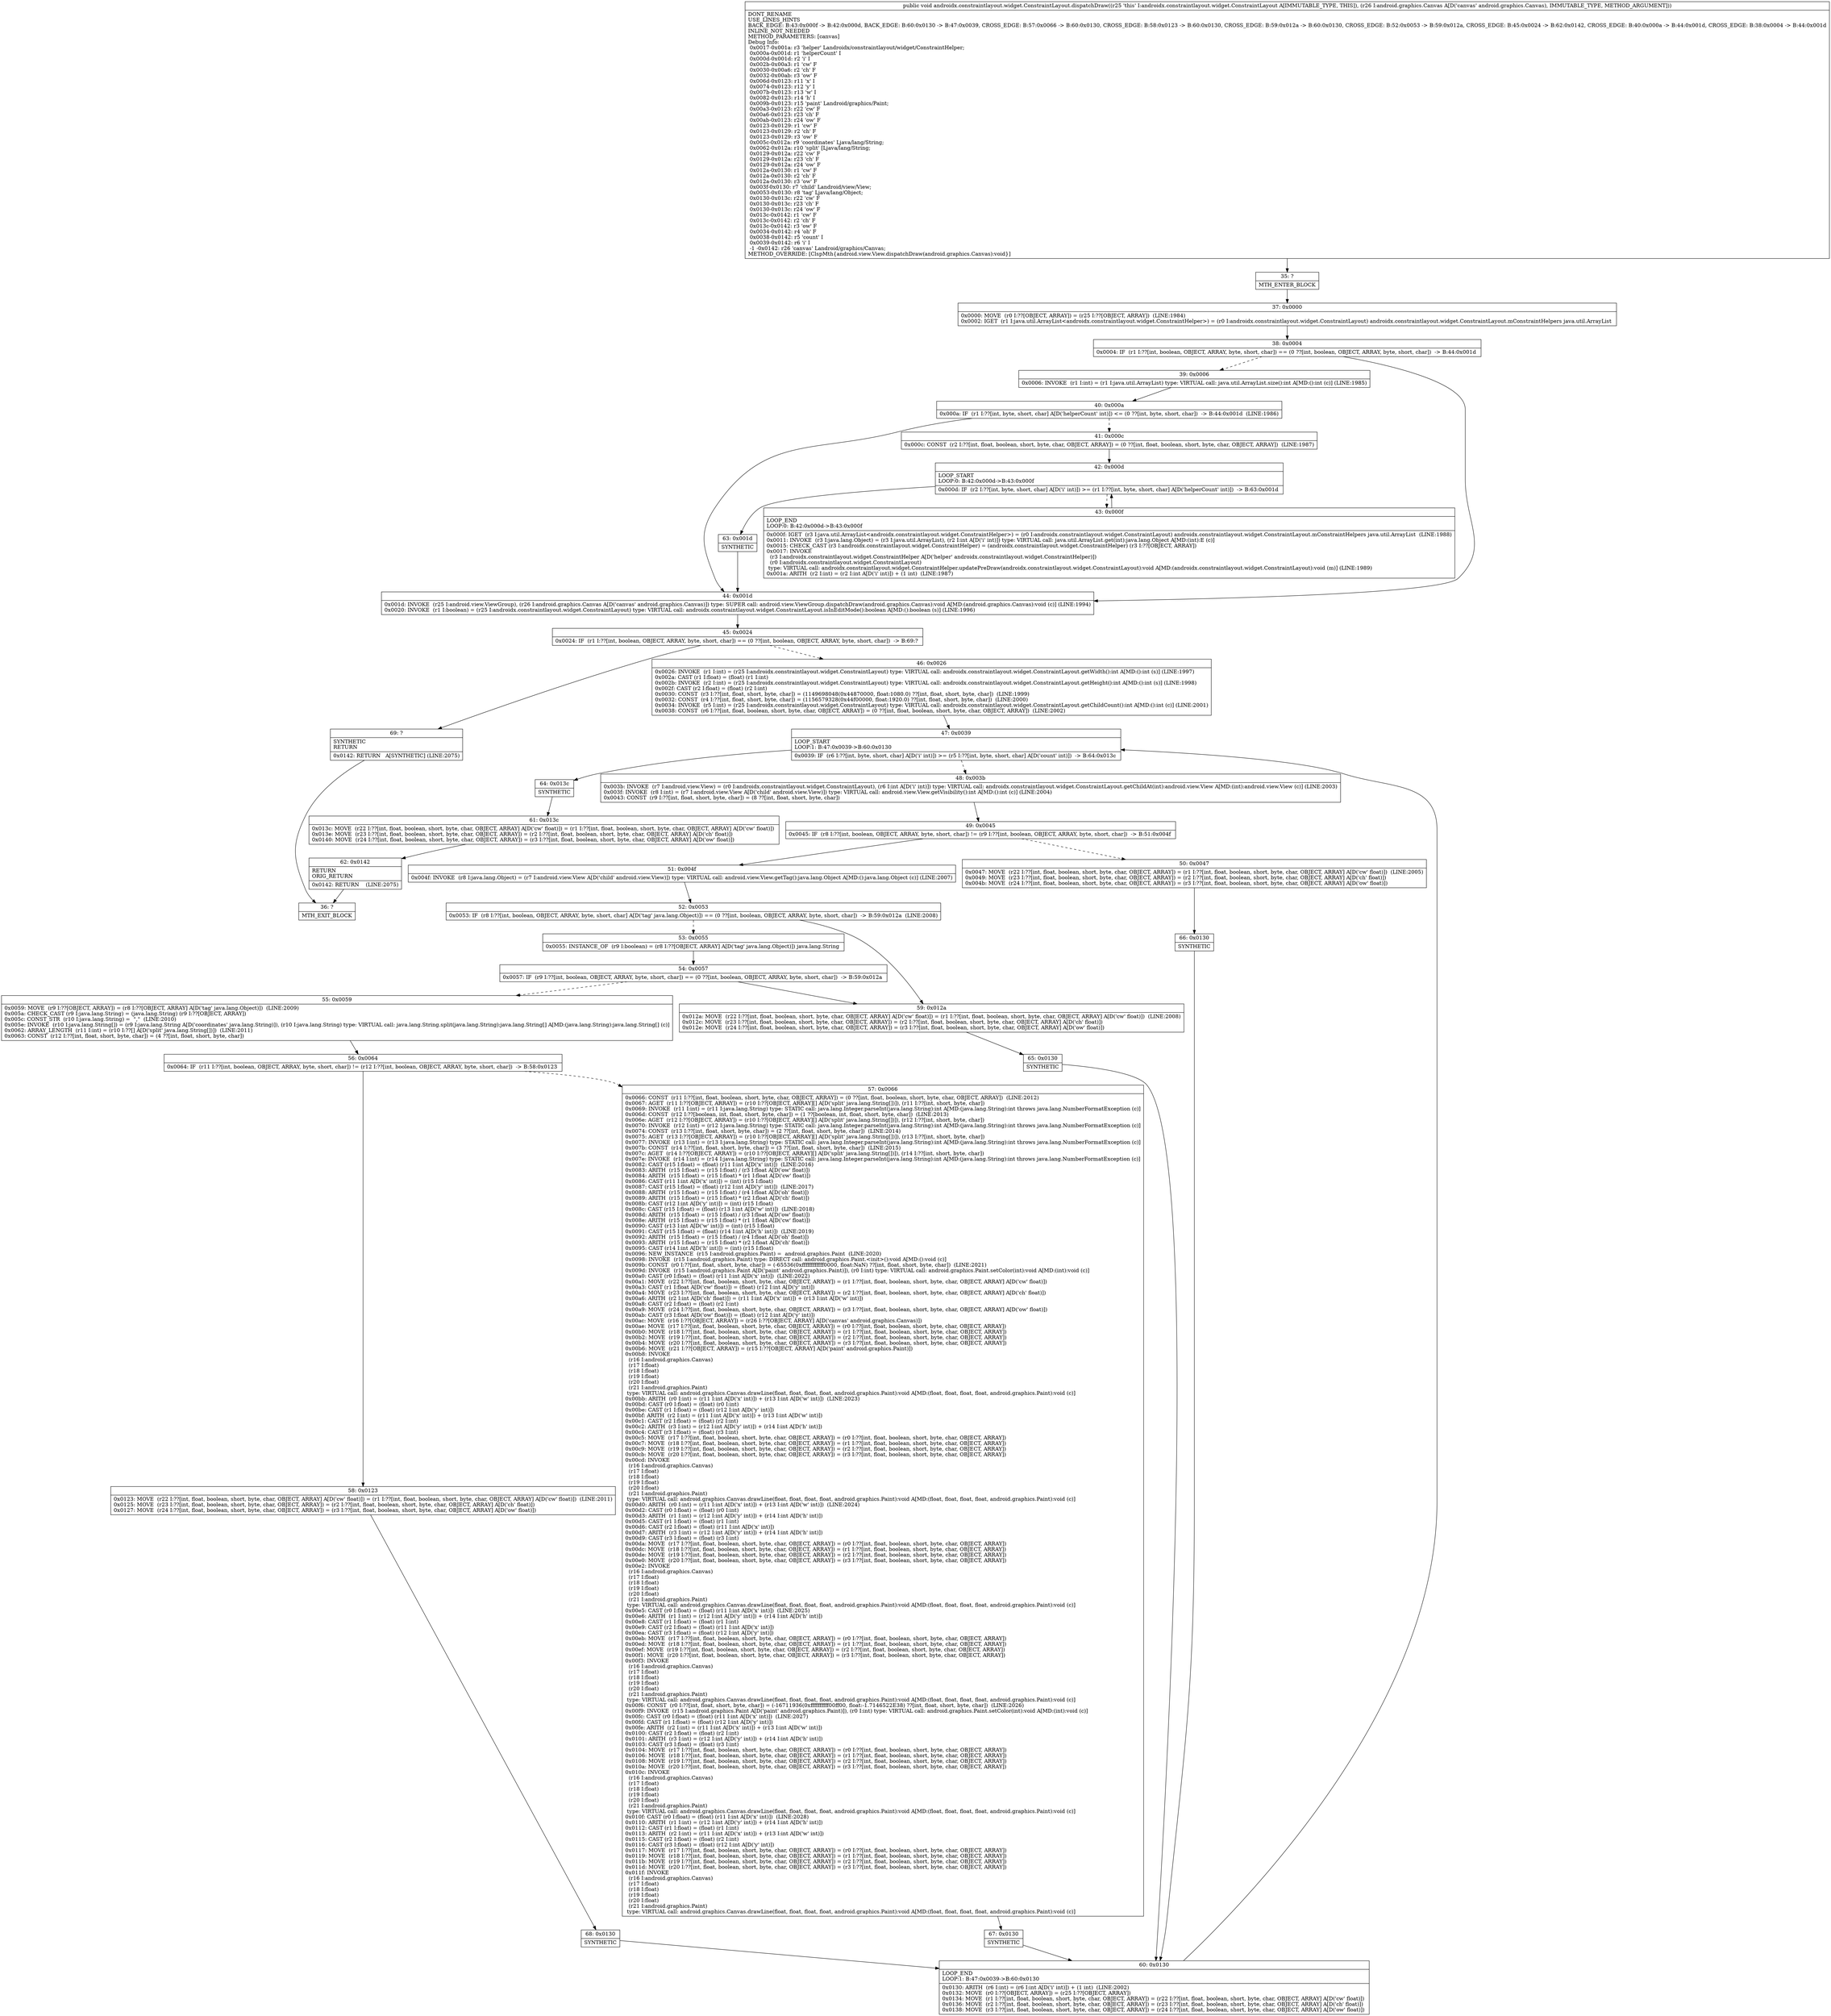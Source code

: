 digraph "CFG forandroidx.constraintlayout.widget.ConstraintLayout.dispatchDraw(Landroid\/graphics\/Canvas;)V" {
Node_35 [shape=record,label="{35\:\ ?|MTH_ENTER_BLOCK\l}"];
Node_37 [shape=record,label="{37\:\ 0x0000|0x0000: MOVE  (r0 I:??[OBJECT, ARRAY]) = (r25 I:??[OBJECT, ARRAY])  (LINE:1984)\l0x0002: IGET  (r1 I:java.util.ArrayList\<androidx.constraintlayout.widget.ConstraintHelper\>) = (r0 I:androidx.constraintlayout.widget.ConstraintLayout) androidx.constraintlayout.widget.ConstraintLayout.mConstraintHelpers java.util.ArrayList \l}"];
Node_38 [shape=record,label="{38\:\ 0x0004|0x0004: IF  (r1 I:??[int, boolean, OBJECT, ARRAY, byte, short, char]) == (0 ??[int, boolean, OBJECT, ARRAY, byte, short, char])  \-\> B:44:0x001d \l}"];
Node_39 [shape=record,label="{39\:\ 0x0006|0x0006: INVOKE  (r1 I:int) = (r1 I:java.util.ArrayList) type: VIRTUAL call: java.util.ArrayList.size():int A[MD:():int (c)] (LINE:1985)\l}"];
Node_40 [shape=record,label="{40\:\ 0x000a|0x000a: IF  (r1 I:??[int, byte, short, char] A[D('helperCount' int)]) \<= (0 ??[int, byte, short, char])  \-\> B:44:0x001d  (LINE:1986)\l}"];
Node_41 [shape=record,label="{41\:\ 0x000c|0x000c: CONST  (r2 I:??[int, float, boolean, short, byte, char, OBJECT, ARRAY]) = (0 ??[int, float, boolean, short, byte, char, OBJECT, ARRAY])  (LINE:1987)\l}"];
Node_42 [shape=record,label="{42\:\ 0x000d|LOOP_START\lLOOP:0: B:42:0x000d\-\>B:43:0x000f\l|0x000d: IF  (r2 I:??[int, byte, short, char] A[D('i' int)]) \>= (r1 I:??[int, byte, short, char] A[D('helperCount' int)])  \-\> B:63:0x001d \l}"];
Node_43 [shape=record,label="{43\:\ 0x000f|LOOP_END\lLOOP:0: B:42:0x000d\-\>B:43:0x000f\l|0x000f: IGET  (r3 I:java.util.ArrayList\<androidx.constraintlayout.widget.ConstraintHelper\>) = (r0 I:androidx.constraintlayout.widget.ConstraintLayout) androidx.constraintlayout.widget.ConstraintLayout.mConstraintHelpers java.util.ArrayList  (LINE:1988)\l0x0011: INVOKE  (r3 I:java.lang.Object) = (r3 I:java.util.ArrayList), (r2 I:int A[D('i' int)]) type: VIRTUAL call: java.util.ArrayList.get(int):java.lang.Object A[MD:(int):E (c)]\l0x0015: CHECK_CAST (r3 I:androidx.constraintlayout.widget.ConstraintHelper) = (androidx.constraintlayout.widget.ConstraintHelper) (r3 I:??[OBJECT, ARRAY]) \l0x0017: INVOKE  \l  (r3 I:androidx.constraintlayout.widget.ConstraintHelper A[D('helper' androidx.constraintlayout.widget.ConstraintHelper)])\l  (r0 I:androidx.constraintlayout.widget.ConstraintLayout)\l type: VIRTUAL call: androidx.constraintlayout.widget.ConstraintHelper.updatePreDraw(androidx.constraintlayout.widget.ConstraintLayout):void A[MD:(androidx.constraintlayout.widget.ConstraintLayout):void (m)] (LINE:1989)\l0x001a: ARITH  (r2 I:int) = (r2 I:int A[D('i' int)]) + (1 int)  (LINE:1987)\l}"];
Node_63 [shape=record,label="{63\:\ 0x001d|SYNTHETIC\l}"];
Node_44 [shape=record,label="{44\:\ 0x001d|0x001d: INVOKE  (r25 I:android.view.ViewGroup), (r26 I:android.graphics.Canvas A[D('canvas' android.graphics.Canvas)]) type: SUPER call: android.view.ViewGroup.dispatchDraw(android.graphics.Canvas):void A[MD:(android.graphics.Canvas):void (c)] (LINE:1994)\l0x0020: INVOKE  (r1 I:boolean) = (r25 I:androidx.constraintlayout.widget.ConstraintLayout) type: VIRTUAL call: androidx.constraintlayout.widget.ConstraintLayout.isInEditMode():boolean A[MD:():boolean (s)] (LINE:1996)\l}"];
Node_45 [shape=record,label="{45\:\ 0x0024|0x0024: IF  (r1 I:??[int, boolean, OBJECT, ARRAY, byte, short, char]) == (0 ??[int, boolean, OBJECT, ARRAY, byte, short, char])  \-\> B:69:? \l}"];
Node_46 [shape=record,label="{46\:\ 0x0026|0x0026: INVOKE  (r1 I:int) = (r25 I:androidx.constraintlayout.widget.ConstraintLayout) type: VIRTUAL call: androidx.constraintlayout.widget.ConstraintLayout.getWidth():int A[MD:():int (s)] (LINE:1997)\l0x002a: CAST (r1 I:float) = (float) (r1 I:int) \l0x002b: INVOKE  (r2 I:int) = (r25 I:androidx.constraintlayout.widget.ConstraintLayout) type: VIRTUAL call: androidx.constraintlayout.widget.ConstraintLayout.getHeight():int A[MD:():int (s)] (LINE:1998)\l0x002f: CAST (r2 I:float) = (float) (r2 I:int) \l0x0030: CONST  (r3 I:??[int, float, short, byte, char]) = (1149698048(0x44870000, float:1080.0) ??[int, float, short, byte, char])  (LINE:1999)\l0x0032: CONST  (r4 I:??[int, float, short, byte, char]) = (1156579328(0x44f00000, float:1920.0) ??[int, float, short, byte, char])  (LINE:2000)\l0x0034: INVOKE  (r5 I:int) = (r25 I:androidx.constraintlayout.widget.ConstraintLayout) type: VIRTUAL call: androidx.constraintlayout.widget.ConstraintLayout.getChildCount():int A[MD:():int (c)] (LINE:2001)\l0x0038: CONST  (r6 I:??[int, float, boolean, short, byte, char, OBJECT, ARRAY]) = (0 ??[int, float, boolean, short, byte, char, OBJECT, ARRAY])  (LINE:2002)\l}"];
Node_47 [shape=record,label="{47\:\ 0x0039|LOOP_START\lLOOP:1: B:47:0x0039\-\>B:60:0x0130\l|0x0039: IF  (r6 I:??[int, byte, short, char] A[D('i' int)]) \>= (r5 I:??[int, byte, short, char] A[D('count' int)])  \-\> B:64:0x013c \l}"];
Node_48 [shape=record,label="{48\:\ 0x003b|0x003b: INVOKE  (r7 I:android.view.View) = (r0 I:androidx.constraintlayout.widget.ConstraintLayout), (r6 I:int A[D('i' int)]) type: VIRTUAL call: androidx.constraintlayout.widget.ConstraintLayout.getChildAt(int):android.view.View A[MD:(int):android.view.View (c)] (LINE:2003)\l0x003f: INVOKE  (r8 I:int) = (r7 I:android.view.View A[D('child' android.view.View)]) type: VIRTUAL call: android.view.View.getVisibility():int A[MD:():int (c)] (LINE:2004)\l0x0043: CONST  (r9 I:??[int, float, short, byte, char]) = (8 ??[int, float, short, byte, char]) \l}"];
Node_49 [shape=record,label="{49\:\ 0x0045|0x0045: IF  (r8 I:??[int, boolean, OBJECT, ARRAY, byte, short, char]) != (r9 I:??[int, boolean, OBJECT, ARRAY, byte, short, char])  \-\> B:51:0x004f \l}"];
Node_50 [shape=record,label="{50\:\ 0x0047|0x0047: MOVE  (r22 I:??[int, float, boolean, short, byte, char, OBJECT, ARRAY]) = (r1 I:??[int, float, boolean, short, byte, char, OBJECT, ARRAY] A[D('cw' float)])  (LINE:2005)\l0x0049: MOVE  (r23 I:??[int, float, boolean, short, byte, char, OBJECT, ARRAY]) = (r2 I:??[int, float, boolean, short, byte, char, OBJECT, ARRAY] A[D('ch' float)]) \l0x004b: MOVE  (r24 I:??[int, float, boolean, short, byte, char, OBJECT, ARRAY]) = (r3 I:??[int, float, boolean, short, byte, char, OBJECT, ARRAY] A[D('ow' float)]) \l}"];
Node_66 [shape=record,label="{66\:\ 0x0130|SYNTHETIC\l}"];
Node_60 [shape=record,label="{60\:\ 0x0130|LOOP_END\lLOOP:1: B:47:0x0039\-\>B:60:0x0130\l|0x0130: ARITH  (r6 I:int) = (r6 I:int A[D('i' int)]) + (1 int)  (LINE:2002)\l0x0132: MOVE  (r0 I:??[OBJECT, ARRAY]) = (r25 I:??[OBJECT, ARRAY]) \l0x0134: MOVE  (r1 I:??[int, float, boolean, short, byte, char, OBJECT, ARRAY]) = (r22 I:??[int, float, boolean, short, byte, char, OBJECT, ARRAY] A[D('cw' float)]) \l0x0136: MOVE  (r2 I:??[int, float, boolean, short, byte, char, OBJECT, ARRAY]) = (r23 I:??[int, float, boolean, short, byte, char, OBJECT, ARRAY] A[D('ch' float)]) \l0x0138: MOVE  (r3 I:??[int, float, boolean, short, byte, char, OBJECT, ARRAY]) = (r24 I:??[int, float, boolean, short, byte, char, OBJECT, ARRAY] A[D('ow' float)]) \l}"];
Node_51 [shape=record,label="{51\:\ 0x004f|0x004f: INVOKE  (r8 I:java.lang.Object) = (r7 I:android.view.View A[D('child' android.view.View)]) type: VIRTUAL call: android.view.View.getTag():java.lang.Object A[MD:():java.lang.Object (c)] (LINE:2007)\l}"];
Node_52 [shape=record,label="{52\:\ 0x0053|0x0053: IF  (r8 I:??[int, boolean, OBJECT, ARRAY, byte, short, char] A[D('tag' java.lang.Object)]) == (0 ??[int, boolean, OBJECT, ARRAY, byte, short, char])  \-\> B:59:0x012a  (LINE:2008)\l}"];
Node_53 [shape=record,label="{53\:\ 0x0055|0x0055: INSTANCE_OF  (r9 I:boolean) = (r8 I:??[OBJECT, ARRAY] A[D('tag' java.lang.Object)]) java.lang.String \l}"];
Node_54 [shape=record,label="{54\:\ 0x0057|0x0057: IF  (r9 I:??[int, boolean, OBJECT, ARRAY, byte, short, char]) == (0 ??[int, boolean, OBJECT, ARRAY, byte, short, char])  \-\> B:59:0x012a \l}"];
Node_55 [shape=record,label="{55\:\ 0x0059|0x0059: MOVE  (r9 I:??[OBJECT, ARRAY]) = (r8 I:??[OBJECT, ARRAY] A[D('tag' java.lang.Object)])  (LINE:2009)\l0x005a: CHECK_CAST (r9 I:java.lang.String) = (java.lang.String) (r9 I:??[OBJECT, ARRAY]) \l0x005c: CONST_STR  (r10 I:java.lang.String) =  \",\"  (LINE:2010)\l0x005e: INVOKE  (r10 I:java.lang.String[]) = (r9 I:java.lang.String A[D('coordinates' java.lang.String)]), (r10 I:java.lang.String) type: VIRTUAL call: java.lang.String.split(java.lang.String):java.lang.String[] A[MD:(java.lang.String):java.lang.String[] (c)]\l0x0062: ARRAY_LENGTH  (r11 I:int) = (r10 I:??[] A[D('split' java.lang.String[])])  (LINE:2011)\l0x0063: CONST  (r12 I:??[int, float, short, byte, char]) = (4 ??[int, float, short, byte, char]) \l}"];
Node_56 [shape=record,label="{56\:\ 0x0064|0x0064: IF  (r11 I:??[int, boolean, OBJECT, ARRAY, byte, short, char]) != (r12 I:??[int, boolean, OBJECT, ARRAY, byte, short, char])  \-\> B:58:0x0123 \l}"];
Node_57 [shape=record,label="{57\:\ 0x0066|0x0066: CONST  (r11 I:??[int, float, boolean, short, byte, char, OBJECT, ARRAY]) = (0 ??[int, float, boolean, short, byte, char, OBJECT, ARRAY])  (LINE:2012)\l0x0067: AGET  (r11 I:??[OBJECT, ARRAY]) = (r10 I:??[OBJECT, ARRAY][] A[D('split' java.lang.String[])]), (r11 I:??[int, short, byte, char]) \l0x0069: INVOKE  (r11 I:int) = (r11 I:java.lang.String) type: STATIC call: java.lang.Integer.parseInt(java.lang.String):int A[MD:(java.lang.String):int throws java.lang.NumberFormatException (c)]\l0x006d: CONST  (r12 I:??[boolean, int, float, short, byte, char]) = (1 ??[boolean, int, float, short, byte, char])  (LINE:2013)\l0x006e: AGET  (r12 I:??[OBJECT, ARRAY]) = (r10 I:??[OBJECT, ARRAY][] A[D('split' java.lang.String[])]), (r12 I:??[int, short, byte, char]) \l0x0070: INVOKE  (r12 I:int) = (r12 I:java.lang.String) type: STATIC call: java.lang.Integer.parseInt(java.lang.String):int A[MD:(java.lang.String):int throws java.lang.NumberFormatException (c)]\l0x0074: CONST  (r13 I:??[int, float, short, byte, char]) = (2 ??[int, float, short, byte, char])  (LINE:2014)\l0x0075: AGET  (r13 I:??[OBJECT, ARRAY]) = (r10 I:??[OBJECT, ARRAY][] A[D('split' java.lang.String[])]), (r13 I:??[int, short, byte, char]) \l0x0077: INVOKE  (r13 I:int) = (r13 I:java.lang.String) type: STATIC call: java.lang.Integer.parseInt(java.lang.String):int A[MD:(java.lang.String):int throws java.lang.NumberFormatException (c)]\l0x007b: CONST  (r14 I:??[int, float, short, byte, char]) = (3 ??[int, float, short, byte, char])  (LINE:2015)\l0x007c: AGET  (r14 I:??[OBJECT, ARRAY]) = (r10 I:??[OBJECT, ARRAY][] A[D('split' java.lang.String[])]), (r14 I:??[int, short, byte, char]) \l0x007e: INVOKE  (r14 I:int) = (r14 I:java.lang.String) type: STATIC call: java.lang.Integer.parseInt(java.lang.String):int A[MD:(java.lang.String):int throws java.lang.NumberFormatException (c)]\l0x0082: CAST (r15 I:float) = (float) (r11 I:int A[D('x' int)])  (LINE:2016)\l0x0083: ARITH  (r15 I:float) = (r15 I:float) \/ (r3 I:float A[D('ow' float)]) \l0x0084: ARITH  (r15 I:float) = (r15 I:float) * (r1 I:float A[D('cw' float)]) \l0x0086: CAST (r11 I:int A[D('x' int)]) = (int) (r15 I:float) \l0x0087: CAST (r15 I:float) = (float) (r12 I:int A[D('y' int)])  (LINE:2017)\l0x0088: ARITH  (r15 I:float) = (r15 I:float) \/ (r4 I:float A[D('oh' float)]) \l0x0089: ARITH  (r15 I:float) = (r15 I:float) * (r2 I:float A[D('ch' float)]) \l0x008b: CAST (r12 I:int A[D('y' int)]) = (int) (r15 I:float) \l0x008c: CAST (r15 I:float) = (float) (r13 I:int A[D('w' int)])  (LINE:2018)\l0x008d: ARITH  (r15 I:float) = (r15 I:float) \/ (r3 I:float A[D('ow' float)]) \l0x008e: ARITH  (r15 I:float) = (r15 I:float) * (r1 I:float A[D('cw' float)]) \l0x0090: CAST (r13 I:int A[D('w' int)]) = (int) (r15 I:float) \l0x0091: CAST (r15 I:float) = (float) (r14 I:int A[D('h' int)])  (LINE:2019)\l0x0092: ARITH  (r15 I:float) = (r15 I:float) \/ (r4 I:float A[D('oh' float)]) \l0x0093: ARITH  (r15 I:float) = (r15 I:float) * (r2 I:float A[D('ch' float)]) \l0x0095: CAST (r14 I:int A[D('h' int)]) = (int) (r15 I:float) \l0x0096: NEW_INSTANCE  (r15 I:android.graphics.Paint) =  android.graphics.Paint  (LINE:2020)\l0x0098: INVOKE  (r15 I:android.graphics.Paint) type: DIRECT call: android.graphics.Paint.\<init\>():void A[MD:():void (c)]\l0x009b: CONST  (r0 I:??[int, float, short, byte, char]) = (\-65536(0xffffffffffff0000, float:NaN) ??[int, float, short, byte, char])  (LINE:2021)\l0x009d: INVOKE  (r15 I:android.graphics.Paint A[D('paint' android.graphics.Paint)]), (r0 I:int) type: VIRTUAL call: android.graphics.Paint.setColor(int):void A[MD:(int):void (c)]\l0x00a0: CAST (r0 I:float) = (float) (r11 I:int A[D('x' int)])  (LINE:2022)\l0x00a1: MOVE  (r22 I:??[int, float, boolean, short, byte, char, OBJECT, ARRAY]) = (r1 I:??[int, float, boolean, short, byte, char, OBJECT, ARRAY] A[D('cw' float)]) \l0x00a3: CAST (r1 I:float A[D('cw' float)]) = (float) (r12 I:int A[D('y' int)]) \l0x00a4: MOVE  (r23 I:??[int, float, boolean, short, byte, char, OBJECT, ARRAY]) = (r2 I:??[int, float, boolean, short, byte, char, OBJECT, ARRAY] A[D('ch' float)]) \l0x00a6: ARITH  (r2 I:int A[D('ch' float)]) = (r11 I:int A[D('x' int)]) + (r13 I:int A[D('w' int)]) \l0x00a8: CAST (r2 I:float) = (float) (r2 I:int) \l0x00a9: MOVE  (r24 I:??[int, float, boolean, short, byte, char, OBJECT, ARRAY]) = (r3 I:??[int, float, boolean, short, byte, char, OBJECT, ARRAY] A[D('ow' float)]) \l0x00ab: CAST (r3 I:float A[D('ow' float)]) = (float) (r12 I:int A[D('y' int)]) \l0x00ac: MOVE  (r16 I:??[OBJECT, ARRAY]) = (r26 I:??[OBJECT, ARRAY] A[D('canvas' android.graphics.Canvas)]) \l0x00ae: MOVE  (r17 I:??[int, float, boolean, short, byte, char, OBJECT, ARRAY]) = (r0 I:??[int, float, boolean, short, byte, char, OBJECT, ARRAY]) \l0x00b0: MOVE  (r18 I:??[int, float, boolean, short, byte, char, OBJECT, ARRAY]) = (r1 I:??[int, float, boolean, short, byte, char, OBJECT, ARRAY]) \l0x00b2: MOVE  (r19 I:??[int, float, boolean, short, byte, char, OBJECT, ARRAY]) = (r2 I:??[int, float, boolean, short, byte, char, OBJECT, ARRAY]) \l0x00b4: MOVE  (r20 I:??[int, float, boolean, short, byte, char, OBJECT, ARRAY]) = (r3 I:??[int, float, boolean, short, byte, char, OBJECT, ARRAY]) \l0x00b6: MOVE  (r21 I:??[OBJECT, ARRAY]) = (r15 I:??[OBJECT, ARRAY] A[D('paint' android.graphics.Paint)]) \l0x00b8: INVOKE  \l  (r16 I:android.graphics.Canvas)\l  (r17 I:float)\l  (r18 I:float)\l  (r19 I:float)\l  (r20 I:float)\l  (r21 I:android.graphics.Paint)\l type: VIRTUAL call: android.graphics.Canvas.drawLine(float, float, float, float, android.graphics.Paint):void A[MD:(float, float, float, float, android.graphics.Paint):void (c)]\l0x00bb: ARITH  (r0 I:int) = (r11 I:int A[D('x' int)]) + (r13 I:int A[D('w' int)])  (LINE:2023)\l0x00bd: CAST (r0 I:float) = (float) (r0 I:int) \l0x00be: CAST (r1 I:float) = (float) (r12 I:int A[D('y' int)]) \l0x00bf: ARITH  (r2 I:int) = (r11 I:int A[D('x' int)]) + (r13 I:int A[D('w' int)]) \l0x00c1: CAST (r2 I:float) = (float) (r2 I:int) \l0x00c2: ARITH  (r3 I:int) = (r12 I:int A[D('y' int)]) + (r14 I:int A[D('h' int)]) \l0x00c4: CAST (r3 I:float) = (float) (r3 I:int) \l0x00c5: MOVE  (r17 I:??[int, float, boolean, short, byte, char, OBJECT, ARRAY]) = (r0 I:??[int, float, boolean, short, byte, char, OBJECT, ARRAY]) \l0x00c7: MOVE  (r18 I:??[int, float, boolean, short, byte, char, OBJECT, ARRAY]) = (r1 I:??[int, float, boolean, short, byte, char, OBJECT, ARRAY]) \l0x00c9: MOVE  (r19 I:??[int, float, boolean, short, byte, char, OBJECT, ARRAY]) = (r2 I:??[int, float, boolean, short, byte, char, OBJECT, ARRAY]) \l0x00cb: MOVE  (r20 I:??[int, float, boolean, short, byte, char, OBJECT, ARRAY]) = (r3 I:??[int, float, boolean, short, byte, char, OBJECT, ARRAY]) \l0x00cd: INVOKE  \l  (r16 I:android.graphics.Canvas)\l  (r17 I:float)\l  (r18 I:float)\l  (r19 I:float)\l  (r20 I:float)\l  (r21 I:android.graphics.Paint)\l type: VIRTUAL call: android.graphics.Canvas.drawLine(float, float, float, float, android.graphics.Paint):void A[MD:(float, float, float, float, android.graphics.Paint):void (c)]\l0x00d0: ARITH  (r0 I:int) = (r11 I:int A[D('x' int)]) + (r13 I:int A[D('w' int)])  (LINE:2024)\l0x00d2: CAST (r0 I:float) = (float) (r0 I:int) \l0x00d3: ARITH  (r1 I:int) = (r12 I:int A[D('y' int)]) + (r14 I:int A[D('h' int)]) \l0x00d5: CAST (r1 I:float) = (float) (r1 I:int) \l0x00d6: CAST (r2 I:float) = (float) (r11 I:int A[D('x' int)]) \l0x00d7: ARITH  (r3 I:int) = (r12 I:int A[D('y' int)]) + (r14 I:int A[D('h' int)]) \l0x00d9: CAST (r3 I:float) = (float) (r3 I:int) \l0x00da: MOVE  (r17 I:??[int, float, boolean, short, byte, char, OBJECT, ARRAY]) = (r0 I:??[int, float, boolean, short, byte, char, OBJECT, ARRAY]) \l0x00dc: MOVE  (r18 I:??[int, float, boolean, short, byte, char, OBJECT, ARRAY]) = (r1 I:??[int, float, boolean, short, byte, char, OBJECT, ARRAY]) \l0x00de: MOVE  (r19 I:??[int, float, boolean, short, byte, char, OBJECT, ARRAY]) = (r2 I:??[int, float, boolean, short, byte, char, OBJECT, ARRAY]) \l0x00e0: MOVE  (r20 I:??[int, float, boolean, short, byte, char, OBJECT, ARRAY]) = (r3 I:??[int, float, boolean, short, byte, char, OBJECT, ARRAY]) \l0x00e2: INVOKE  \l  (r16 I:android.graphics.Canvas)\l  (r17 I:float)\l  (r18 I:float)\l  (r19 I:float)\l  (r20 I:float)\l  (r21 I:android.graphics.Paint)\l type: VIRTUAL call: android.graphics.Canvas.drawLine(float, float, float, float, android.graphics.Paint):void A[MD:(float, float, float, float, android.graphics.Paint):void (c)]\l0x00e5: CAST (r0 I:float) = (float) (r11 I:int A[D('x' int)])  (LINE:2025)\l0x00e6: ARITH  (r1 I:int) = (r12 I:int A[D('y' int)]) + (r14 I:int A[D('h' int)]) \l0x00e8: CAST (r1 I:float) = (float) (r1 I:int) \l0x00e9: CAST (r2 I:float) = (float) (r11 I:int A[D('x' int)]) \l0x00ea: CAST (r3 I:float) = (float) (r12 I:int A[D('y' int)]) \l0x00eb: MOVE  (r17 I:??[int, float, boolean, short, byte, char, OBJECT, ARRAY]) = (r0 I:??[int, float, boolean, short, byte, char, OBJECT, ARRAY]) \l0x00ed: MOVE  (r18 I:??[int, float, boolean, short, byte, char, OBJECT, ARRAY]) = (r1 I:??[int, float, boolean, short, byte, char, OBJECT, ARRAY]) \l0x00ef: MOVE  (r19 I:??[int, float, boolean, short, byte, char, OBJECT, ARRAY]) = (r2 I:??[int, float, boolean, short, byte, char, OBJECT, ARRAY]) \l0x00f1: MOVE  (r20 I:??[int, float, boolean, short, byte, char, OBJECT, ARRAY]) = (r3 I:??[int, float, boolean, short, byte, char, OBJECT, ARRAY]) \l0x00f3: INVOKE  \l  (r16 I:android.graphics.Canvas)\l  (r17 I:float)\l  (r18 I:float)\l  (r19 I:float)\l  (r20 I:float)\l  (r21 I:android.graphics.Paint)\l type: VIRTUAL call: android.graphics.Canvas.drawLine(float, float, float, float, android.graphics.Paint):void A[MD:(float, float, float, float, android.graphics.Paint):void (c)]\l0x00f6: CONST  (r0 I:??[int, float, short, byte, char]) = (\-16711936(0xffffffffff00ff00, float:\-1.7146522E38) ??[int, float, short, byte, char])  (LINE:2026)\l0x00f9: INVOKE  (r15 I:android.graphics.Paint A[D('paint' android.graphics.Paint)]), (r0 I:int) type: VIRTUAL call: android.graphics.Paint.setColor(int):void A[MD:(int):void (c)]\l0x00fc: CAST (r0 I:float) = (float) (r11 I:int A[D('x' int)])  (LINE:2027)\l0x00fd: CAST (r1 I:float) = (float) (r12 I:int A[D('y' int)]) \l0x00fe: ARITH  (r2 I:int) = (r11 I:int A[D('x' int)]) + (r13 I:int A[D('w' int)]) \l0x0100: CAST (r2 I:float) = (float) (r2 I:int) \l0x0101: ARITH  (r3 I:int) = (r12 I:int A[D('y' int)]) + (r14 I:int A[D('h' int)]) \l0x0103: CAST (r3 I:float) = (float) (r3 I:int) \l0x0104: MOVE  (r17 I:??[int, float, boolean, short, byte, char, OBJECT, ARRAY]) = (r0 I:??[int, float, boolean, short, byte, char, OBJECT, ARRAY]) \l0x0106: MOVE  (r18 I:??[int, float, boolean, short, byte, char, OBJECT, ARRAY]) = (r1 I:??[int, float, boolean, short, byte, char, OBJECT, ARRAY]) \l0x0108: MOVE  (r19 I:??[int, float, boolean, short, byte, char, OBJECT, ARRAY]) = (r2 I:??[int, float, boolean, short, byte, char, OBJECT, ARRAY]) \l0x010a: MOVE  (r20 I:??[int, float, boolean, short, byte, char, OBJECT, ARRAY]) = (r3 I:??[int, float, boolean, short, byte, char, OBJECT, ARRAY]) \l0x010c: INVOKE  \l  (r16 I:android.graphics.Canvas)\l  (r17 I:float)\l  (r18 I:float)\l  (r19 I:float)\l  (r20 I:float)\l  (r21 I:android.graphics.Paint)\l type: VIRTUAL call: android.graphics.Canvas.drawLine(float, float, float, float, android.graphics.Paint):void A[MD:(float, float, float, float, android.graphics.Paint):void (c)]\l0x010f: CAST (r0 I:float) = (float) (r11 I:int A[D('x' int)])  (LINE:2028)\l0x0110: ARITH  (r1 I:int) = (r12 I:int A[D('y' int)]) + (r14 I:int A[D('h' int)]) \l0x0112: CAST (r1 I:float) = (float) (r1 I:int) \l0x0113: ARITH  (r2 I:int) = (r11 I:int A[D('x' int)]) + (r13 I:int A[D('w' int)]) \l0x0115: CAST (r2 I:float) = (float) (r2 I:int) \l0x0116: CAST (r3 I:float) = (float) (r12 I:int A[D('y' int)]) \l0x0117: MOVE  (r17 I:??[int, float, boolean, short, byte, char, OBJECT, ARRAY]) = (r0 I:??[int, float, boolean, short, byte, char, OBJECT, ARRAY]) \l0x0119: MOVE  (r18 I:??[int, float, boolean, short, byte, char, OBJECT, ARRAY]) = (r1 I:??[int, float, boolean, short, byte, char, OBJECT, ARRAY]) \l0x011b: MOVE  (r19 I:??[int, float, boolean, short, byte, char, OBJECT, ARRAY]) = (r2 I:??[int, float, boolean, short, byte, char, OBJECT, ARRAY]) \l0x011d: MOVE  (r20 I:??[int, float, boolean, short, byte, char, OBJECT, ARRAY]) = (r3 I:??[int, float, boolean, short, byte, char, OBJECT, ARRAY]) \l0x011f: INVOKE  \l  (r16 I:android.graphics.Canvas)\l  (r17 I:float)\l  (r18 I:float)\l  (r19 I:float)\l  (r20 I:float)\l  (r21 I:android.graphics.Paint)\l type: VIRTUAL call: android.graphics.Canvas.drawLine(float, float, float, float, android.graphics.Paint):void A[MD:(float, float, float, float, android.graphics.Paint):void (c)]\l}"];
Node_67 [shape=record,label="{67\:\ 0x0130|SYNTHETIC\l}"];
Node_58 [shape=record,label="{58\:\ 0x0123|0x0123: MOVE  (r22 I:??[int, float, boolean, short, byte, char, OBJECT, ARRAY] A[D('cw' float)]) = (r1 I:??[int, float, boolean, short, byte, char, OBJECT, ARRAY] A[D('cw' float)])  (LINE:2011)\l0x0125: MOVE  (r23 I:??[int, float, boolean, short, byte, char, OBJECT, ARRAY]) = (r2 I:??[int, float, boolean, short, byte, char, OBJECT, ARRAY] A[D('ch' float)]) \l0x0127: MOVE  (r24 I:??[int, float, boolean, short, byte, char, OBJECT, ARRAY]) = (r3 I:??[int, float, boolean, short, byte, char, OBJECT, ARRAY] A[D('ow' float)]) \l}"];
Node_68 [shape=record,label="{68\:\ 0x0130|SYNTHETIC\l}"];
Node_59 [shape=record,label="{59\:\ 0x012a|0x012a: MOVE  (r22 I:??[int, float, boolean, short, byte, char, OBJECT, ARRAY] A[D('cw' float)]) = (r1 I:??[int, float, boolean, short, byte, char, OBJECT, ARRAY] A[D('cw' float)])  (LINE:2008)\l0x012c: MOVE  (r23 I:??[int, float, boolean, short, byte, char, OBJECT, ARRAY]) = (r2 I:??[int, float, boolean, short, byte, char, OBJECT, ARRAY] A[D('ch' float)]) \l0x012e: MOVE  (r24 I:??[int, float, boolean, short, byte, char, OBJECT, ARRAY]) = (r3 I:??[int, float, boolean, short, byte, char, OBJECT, ARRAY] A[D('ow' float)]) \l}"];
Node_65 [shape=record,label="{65\:\ 0x0130|SYNTHETIC\l}"];
Node_64 [shape=record,label="{64\:\ 0x013c|SYNTHETIC\l}"];
Node_61 [shape=record,label="{61\:\ 0x013c|0x013c: MOVE  (r22 I:??[int, float, boolean, short, byte, char, OBJECT, ARRAY] A[D('cw' float)]) = (r1 I:??[int, float, boolean, short, byte, char, OBJECT, ARRAY] A[D('cw' float)]) \l0x013e: MOVE  (r23 I:??[int, float, boolean, short, byte, char, OBJECT, ARRAY]) = (r2 I:??[int, float, boolean, short, byte, char, OBJECT, ARRAY] A[D('ch' float)]) \l0x0140: MOVE  (r24 I:??[int, float, boolean, short, byte, char, OBJECT, ARRAY]) = (r3 I:??[int, float, boolean, short, byte, char, OBJECT, ARRAY] A[D('ow' float)]) \l}"];
Node_62 [shape=record,label="{62\:\ 0x0142|RETURN\lORIG_RETURN\l|0x0142: RETURN    (LINE:2075)\l}"];
Node_36 [shape=record,label="{36\:\ ?|MTH_EXIT_BLOCK\l}"];
Node_69 [shape=record,label="{69\:\ ?|SYNTHETIC\lRETURN\l|0x0142: RETURN   A[SYNTHETIC] (LINE:2075)\l}"];
MethodNode[shape=record,label="{public void androidx.constraintlayout.widget.ConstraintLayout.dispatchDraw((r25 'this' I:androidx.constraintlayout.widget.ConstraintLayout A[IMMUTABLE_TYPE, THIS]), (r26 I:android.graphics.Canvas A[D('canvas' android.graphics.Canvas), IMMUTABLE_TYPE, METHOD_ARGUMENT]))  | DONT_RENAME\lUSE_LINES_HINTS\lBACK_EDGE: B:43:0x000f \-\> B:42:0x000d, BACK_EDGE: B:60:0x0130 \-\> B:47:0x0039, CROSS_EDGE: B:57:0x0066 \-\> B:60:0x0130, CROSS_EDGE: B:58:0x0123 \-\> B:60:0x0130, CROSS_EDGE: B:59:0x012a \-\> B:60:0x0130, CROSS_EDGE: B:52:0x0053 \-\> B:59:0x012a, CROSS_EDGE: B:45:0x0024 \-\> B:62:0x0142, CROSS_EDGE: B:40:0x000a \-\> B:44:0x001d, CROSS_EDGE: B:38:0x0004 \-\> B:44:0x001d\lINLINE_NOT_NEEDED\lMETHOD_PARAMETERS: [canvas]\lDebug Info:\l  0x0017\-0x001a: r3 'helper' Landroidx\/constraintlayout\/widget\/ConstraintHelper;\l  0x000a\-0x001d: r1 'helperCount' I\l  0x000d\-0x001d: r2 'i' I\l  0x002b\-0x00a3: r1 'cw' F\l  0x0030\-0x00a6: r2 'ch' F\l  0x0032\-0x00ab: r3 'ow' F\l  0x006d\-0x0123: r11 'x' I\l  0x0074\-0x0123: r12 'y' I\l  0x007b\-0x0123: r13 'w' I\l  0x0082\-0x0123: r14 'h' I\l  0x009b\-0x0123: r15 'paint' Landroid\/graphics\/Paint;\l  0x00a3\-0x0123: r22 'cw' F\l  0x00a6\-0x0123: r23 'ch' F\l  0x00ab\-0x0123: r24 'ow' F\l  0x0123\-0x0129: r1 'cw' F\l  0x0123\-0x0129: r2 'ch' F\l  0x0123\-0x0129: r3 'ow' F\l  0x005c\-0x012a: r9 'coordinates' Ljava\/lang\/String;\l  0x0062\-0x012a: r10 'split' [Ljava\/lang\/String;\l  0x0129\-0x012a: r22 'cw' F\l  0x0129\-0x012a: r23 'ch' F\l  0x0129\-0x012a: r24 'ow' F\l  0x012a\-0x0130: r1 'cw' F\l  0x012a\-0x0130: r2 'ch' F\l  0x012a\-0x0130: r3 'ow' F\l  0x003f\-0x0130: r7 'child' Landroid\/view\/View;\l  0x0053\-0x0130: r8 'tag' Ljava\/lang\/Object;\l  0x0130\-0x013c: r22 'cw' F\l  0x0130\-0x013c: r23 'ch' F\l  0x0130\-0x013c: r24 'ow' F\l  0x013c\-0x0142: r1 'cw' F\l  0x013c\-0x0142: r2 'ch' F\l  0x013c\-0x0142: r3 'ow' F\l  0x0034\-0x0142: r4 'oh' F\l  0x0038\-0x0142: r5 'count' I\l  0x0039\-0x0142: r6 'i' I\l  \-1 \-0x0142: r26 'canvas' Landroid\/graphics\/Canvas;\lMETHOD_OVERRIDE: [ClspMth\{android.view.View.dispatchDraw(android.graphics.Canvas):void\}]\l}"];
MethodNode -> Node_35;Node_35 -> Node_37;
Node_37 -> Node_38;
Node_38 -> Node_39[style=dashed];
Node_38 -> Node_44;
Node_39 -> Node_40;
Node_40 -> Node_41[style=dashed];
Node_40 -> Node_44;
Node_41 -> Node_42;
Node_42 -> Node_43[style=dashed];
Node_42 -> Node_63;
Node_43 -> Node_42;
Node_63 -> Node_44;
Node_44 -> Node_45;
Node_45 -> Node_46[style=dashed];
Node_45 -> Node_69;
Node_46 -> Node_47;
Node_47 -> Node_48[style=dashed];
Node_47 -> Node_64;
Node_48 -> Node_49;
Node_49 -> Node_50[style=dashed];
Node_49 -> Node_51;
Node_50 -> Node_66;
Node_66 -> Node_60;
Node_60 -> Node_47;
Node_51 -> Node_52;
Node_52 -> Node_53[style=dashed];
Node_52 -> Node_59;
Node_53 -> Node_54;
Node_54 -> Node_55[style=dashed];
Node_54 -> Node_59;
Node_55 -> Node_56;
Node_56 -> Node_57[style=dashed];
Node_56 -> Node_58;
Node_57 -> Node_67;
Node_67 -> Node_60;
Node_58 -> Node_68;
Node_68 -> Node_60;
Node_59 -> Node_65;
Node_65 -> Node_60;
Node_64 -> Node_61;
Node_61 -> Node_62;
Node_62 -> Node_36;
Node_69 -> Node_36;
}

